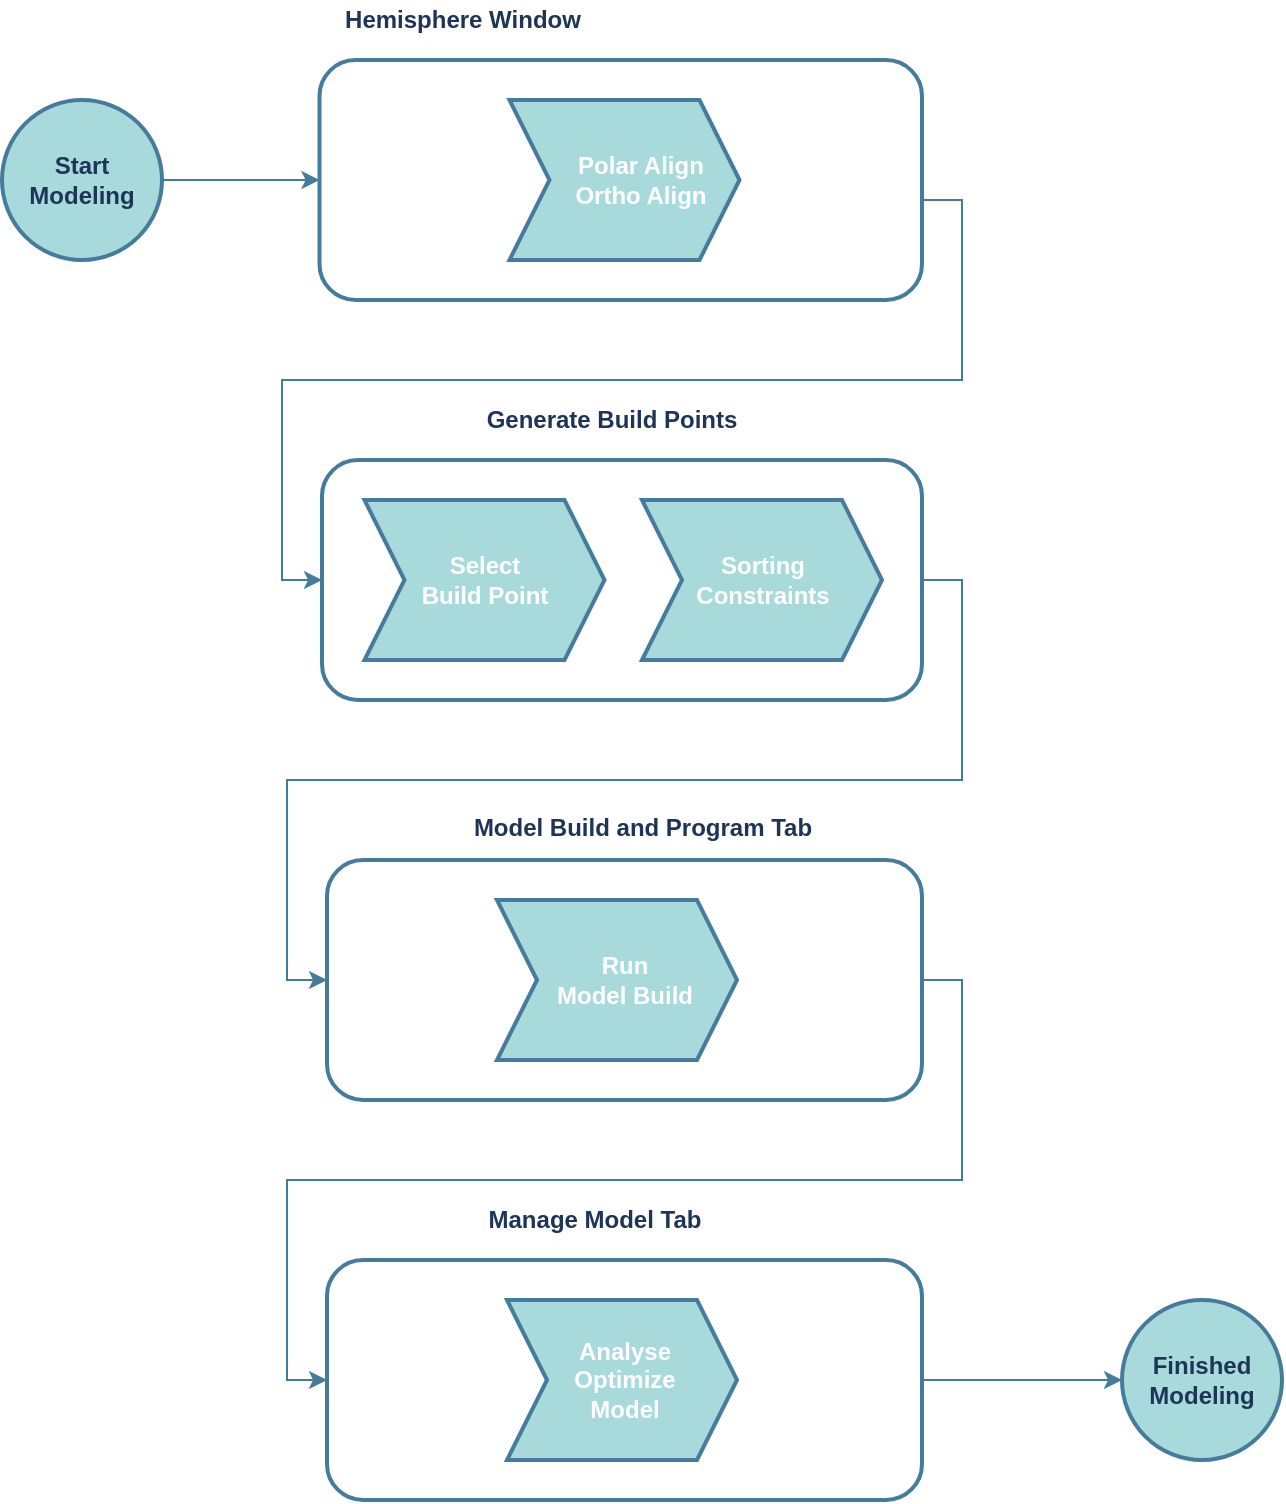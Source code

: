 <mxfile version="22.1.22" type="embed">
  <diagram id="2Oz9QWKT4EhfTwQjSeBf" name="Page-1">
    <mxGraphModel dx="1126" dy="594" grid="1" gridSize="10" guides="1" tooltips="1" connect="1" arrows="1" fold="1" page="1" pageScale="1" pageWidth="1169" pageHeight="827" math="0" shadow="0">
      <root>
        <mxCell id="0" />
        <mxCell id="1" parent="0" />
        <mxCell id="40" style="edgeStyle=orthogonalEdgeStyle;rounded=0;orthogonalLoop=1;jettySize=auto;html=1;exitX=1;exitY=0.5;exitDx=0;exitDy=0;entryX=0;entryY=0.5;entryDx=0;entryDy=0;labelBackgroundColor=none;strokeColor=#457B9D;fontColor=default;" parent="1" source="21" target="8" edge="1">
          <mxGeometry relative="1" as="geometry" />
        </mxCell>
        <mxCell id="21" value="" style="rounded=1;whiteSpace=wrap;html=1;fillColor=none;fontStyle=1;strokeWidth=2;labelBackgroundColor=none;strokeColor=#457B9D;fontColor=#1D3557;" parent="1" vertex="1">
          <mxGeometry x="202.5" y="640" width="297.5" height="120" as="geometry" />
        </mxCell>
        <mxCell id="39" style="edgeStyle=orthogonalEdgeStyle;rounded=0;orthogonalLoop=1;jettySize=auto;html=1;exitX=1;exitY=0.5;exitDx=0;exitDy=0;entryX=0;entryY=0.5;entryDx=0;entryDy=0;labelBackgroundColor=none;strokeColor=#457B9D;fontColor=default;" parent="1" source="20" target="21" edge="1">
          <mxGeometry relative="1" as="geometry" />
        </mxCell>
        <mxCell id="20" value="" style="rounded=1;whiteSpace=wrap;html=1;fillColor=none;fontStyle=1;strokeWidth=2;labelBackgroundColor=none;strokeColor=#457B9D;fontColor=#1D3557;" parent="1" vertex="1">
          <mxGeometry x="202.5" y="440" width="297.5" height="120" as="geometry" />
        </mxCell>
        <mxCell id="34" style="edgeStyle=orthogonalEdgeStyle;rounded=0;orthogonalLoop=1;jettySize=auto;html=1;exitX=1;exitY=0.5;exitDx=0;exitDy=0;entryX=0;entryY=0.5;entryDx=0;entryDy=0;labelBackgroundColor=none;strokeColor=#457B9D;fontColor=default;" parent="1" source="19" target="20" edge="1">
          <mxGeometry relative="1" as="geometry" />
        </mxCell>
        <mxCell id="19" value="" style="rounded=1;whiteSpace=wrap;html=1;fillColor=none;fontStyle=1;strokeWidth=2;labelBackgroundColor=none;strokeColor=#457B9D;fontColor=#1D3557;" parent="1" vertex="1">
          <mxGeometry x="200" y="240" width="300" height="120" as="geometry" />
        </mxCell>
        <mxCell id="29" style="edgeStyle=orthogonalEdgeStyle;rounded=0;orthogonalLoop=1;jettySize=auto;html=1;exitX=1;exitY=0.5;exitDx=0;exitDy=0;entryX=0;entryY=0.5;entryDx=0;entryDy=0;labelBackgroundColor=none;strokeColor=#457B9D;fontColor=default;" parent="1" source="2" target="25" edge="1">
          <mxGeometry relative="1" as="geometry" />
        </mxCell>
        <mxCell id="2" value="Start&lt;br&gt;Modeling" style="ellipse;whiteSpace=wrap;html=1;aspect=fixed;fontStyle=1;strokeWidth=2;fillColor=#A8DADC;strokeColor=#457B9D;fontColor=#1D3557;labelBackgroundColor=none;" parent="1" vertex="1">
          <mxGeometry x="40" y="60" width="80" height="80" as="geometry" />
        </mxCell>
        <mxCell id="3" value="" style="shape=step;perimeter=stepPerimeter;whiteSpace=wrap;html=1;fixedSize=1;fontStyle=1;strokeWidth=2;fillColor=#A8DADC;strokeColor=#457B9D;fontColor=#1D3557;labelBackgroundColor=none;" parent="1" vertex="1">
          <mxGeometry x="221.25" y="260" width="120" height="80" as="geometry" />
        </mxCell>
        <mxCell id="5" value="" style="shape=step;perimeter=stepPerimeter;whiteSpace=wrap;html=1;fixedSize=1;fontStyle=1;strokeWidth=2;fillColor=#A8DADC;strokeColor=#457B9D;fontColor=#1D3557;labelBackgroundColor=none;" parent="1" vertex="1">
          <mxGeometry x="360" y="260" width="120" height="80" as="geometry" />
        </mxCell>
        <mxCell id="6" value="" style="shape=step;perimeter=stepPerimeter;whiteSpace=wrap;html=1;fixedSize=1;fontStyle=1;strokeWidth=2;fillColor=#A8DADC;strokeColor=#457B9D;fontColor=#1D3557;labelBackgroundColor=none;" parent="1" vertex="1">
          <mxGeometry x="287.5" y="460" width="120" height="80" as="geometry" />
        </mxCell>
        <mxCell id="7" value="" style="shape=step;perimeter=stepPerimeter;whiteSpace=wrap;html=1;fixedSize=1;fontStyle=1;strokeWidth=2;fillColor=#A8DADC;strokeColor=#457B9D;fontColor=#1D3557;labelBackgroundColor=none;" parent="1" vertex="1">
          <mxGeometry x="292.5" y="660" width="115" height="80" as="geometry" />
        </mxCell>
        <mxCell id="8" value="Finished Modeling" style="ellipse;whiteSpace=wrap;html=1;aspect=fixed;fontStyle=1;strokeWidth=2;fillColor=#A8DADC;strokeColor=#457B9D;fontColor=#1D3557;labelBackgroundColor=none;" parent="1" vertex="1">
          <mxGeometry x="600" y="660" width="80" height="80" as="geometry" />
        </mxCell>
        <mxCell id="22" value="Generate Build Points" style="text;html=1;strokeColor=none;fillColor=none;align=center;verticalAlign=middle;whiteSpace=wrap;rounded=0;fontStyle=1;strokeWidth=2;labelBackgroundColor=none;fontColor=#1D3557;" parent="1" vertex="1">
          <mxGeometry x="140" y="210" width="410" height="20" as="geometry" />
        </mxCell>
        <mxCell id="23" value="Model Build and Program Tab" style="text;html=1;strokeColor=none;fillColor=none;align=center;verticalAlign=middle;whiteSpace=wrap;rounded=0;fontStyle=1;strokeWidth=2;labelBackgroundColor=none;fontColor=#1D3557;" parent="1" vertex="1">
          <mxGeometry x="270" y="414" width="181.25" height="20" as="geometry" />
        </mxCell>
        <mxCell id="24" value="Manage Model Tab" style="text;html=1;strokeColor=none;fillColor=none;align=center;verticalAlign=middle;whiteSpace=wrap;rounded=0;fontStyle=1;strokeWidth=2;labelBackgroundColor=none;fontColor=#1D3557;" parent="1" vertex="1">
          <mxGeometry x="265" y="610" width="142.5" height="20" as="geometry" />
        </mxCell>
        <mxCell id="31" style="edgeStyle=orthogonalEdgeStyle;rounded=0;orthogonalLoop=1;jettySize=auto;html=1;exitX=1;exitY=0.5;exitDx=0;exitDy=0;entryX=0;entryY=0.5;entryDx=0;entryDy=0;labelBackgroundColor=none;strokeColor=#457B9D;fontColor=default;" parent="1" source="25" target="19" edge="1">
          <mxGeometry relative="1" as="geometry">
            <Array as="points">
              <mxPoint x="500" y="110" />
              <mxPoint x="520" y="110" />
              <mxPoint x="520" y="200" />
              <mxPoint x="180" y="200" />
              <mxPoint x="180" y="300" />
            </Array>
          </mxGeometry>
        </mxCell>
        <mxCell id="25" value="" style="rounded=1;whiteSpace=wrap;html=1;fillColor=none;fontStyle=1;strokeWidth=2;labelBackgroundColor=none;strokeColor=#457B9D;fontColor=#1D3557;" parent="1" vertex="1">
          <mxGeometry x="198.75" y="40" width="301.25" height="120" as="geometry" />
        </mxCell>
        <mxCell id="26" value="" style="shape=step;perimeter=stepPerimeter;whiteSpace=wrap;html=1;fixedSize=1;fontStyle=1;strokeWidth=2;fillColor=#A8DADC;strokeColor=#457B9D;fontColor=#1D3557;labelBackgroundColor=none;" parent="1" vertex="1">
          <mxGeometry x="293.75" y="60" width="115" height="80" as="geometry" />
        </mxCell>
        <mxCell id="27" value="Hemisphere Window" style="text;html=1;strokeColor=none;fillColor=none;align=center;verticalAlign=middle;whiteSpace=wrap;rounded=0;fontStyle=1;strokeWidth=2;labelBackgroundColor=none;fontColor=#1D3557;" parent="1" vertex="1">
          <mxGeometry x="198.75" y="10" width="142.5" height="20" as="geometry" />
        </mxCell>
        <mxCell id="41" value="&lt;font color=&quot;#ffffff&quot;&gt;Analyse&lt;br style=&quot;border-color: var(--border-color);&quot;&gt;Optimize&lt;br style=&quot;border-color: var(--border-color);&quot;&gt;Model&lt;/font&gt;" style="text;html=1;strokeColor=none;fillColor=none;align=center;verticalAlign=middle;whiteSpace=wrap;rounded=0;fontStyle=1;strokeWidth=2;labelBackgroundColor=none;fontColor=#1D3557;" parent="1" vertex="1">
          <mxGeometry x="280" y="665" width="142.5" height="70" as="geometry" />
        </mxCell>
        <mxCell id="42" value="&lt;font color=&quot;#ffffff&quot;&gt;Run&lt;br style=&quot;border-color: var(--border-color);&quot;&gt;Model Build&lt;/font&gt;" style="text;html=1;strokeColor=none;fillColor=none;align=center;verticalAlign=middle;whiteSpace=wrap;rounded=0;fontStyle=1;strokeWidth=2;labelBackgroundColor=none;fontColor=#1D3557;" parent="1" vertex="1">
          <mxGeometry x="280" y="465" width="142.5" height="70" as="geometry" />
        </mxCell>
        <mxCell id="43" value="&lt;font color=&quot;#ffffff&quot;&gt;Select&lt;br style=&quot;border-color: var(--border-color);&quot;&gt;Build Point&lt;/font&gt;" style="text;html=1;strokeColor=none;fillColor=none;align=center;verticalAlign=middle;whiteSpace=wrap;rounded=0;fontStyle=1;strokeWidth=2;labelBackgroundColor=none;fontColor=#1D3557;" parent="1" vertex="1">
          <mxGeometry x="210" y="265" width="142.5" height="70" as="geometry" />
        </mxCell>
        <mxCell id="44" value="&lt;font color=&quot;#ffffff&quot;&gt;Polar Align&lt;br style=&quot;border-color: var(--border-color);&quot;&gt;Ortho Align&lt;/font&gt;" style="text;html=1;strokeColor=none;fillColor=none;align=center;verticalAlign=middle;whiteSpace=wrap;rounded=0;fontStyle=1;strokeWidth=2;labelBackgroundColor=none;fontColor=#1D3557;" parent="1" vertex="1">
          <mxGeometry x="287.5" y="65" width="142.5" height="70" as="geometry" />
        </mxCell>
        <mxCell id="45" value="&lt;font color=&quot;#ffffff&quot;&gt;Sorting&lt;br style=&quot;border-color: var(--border-color);&quot;&gt;Constraints&lt;/font&gt;" style="text;html=1;strokeColor=none;fillColor=none;align=center;verticalAlign=middle;whiteSpace=wrap;rounded=0;fontStyle=1;strokeWidth=2;labelBackgroundColor=none;fontColor=#1D3557;" parent="1" vertex="1">
          <mxGeometry x="348.75" y="265" width="142.5" height="70" as="geometry" />
        </mxCell>
      </root>
    </mxGraphModel>
  </diagram>
</mxfile>
